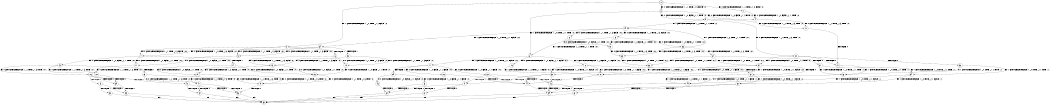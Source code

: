 digraph BCG {
size = "7, 10.5";
center = TRUE;
node [shape = circle];
0 [peripheries = 2];
0 -> 1 [label = "EX !0 !ATOMIC_EXCH_BRANCH (1, +1, TRUE, +1, 3, FALSE) !:0:"];
0 -> 2 [label = "EX !1 !ATOMIC_EXCH_BRANCH (1, +0, TRUE, +1, 1, FALSE) !:0:"];
0 -> 3 [label = "EX !0 !ATOMIC_EXCH_BRANCH (1, +1, TRUE, +1, 3, FALSE) !:0:"];
1 -> 4 [label = "EX !0 !ATOMIC_EXCH_BRANCH (1, +0, FALSE, +1, 1, TRUE) !:0:"];
2 -> 5 [label = "EX !0 !ATOMIC_EXCH_BRANCH (1, +1, TRUE, +1, 3, FALSE) !:0:1:"];
2 -> 6 [label = "TERMINATE !1"];
2 -> 7 [label = "EX !0 !ATOMIC_EXCH_BRANCH (1, +1, TRUE, +1, 3, FALSE) !:0:1:"];
3 -> 4 [label = "EX !0 !ATOMIC_EXCH_BRANCH (1, +0, FALSE, +1, 1, TRUE) !:0:"];
3 -> 8 [label = "EX !1 !ATOMIC_EXCH_BRANCH (1, +0, TRUE, +1, 1, TRUE) !:0:"];
3 -> 9 [label = "EX !0 !ATOMIC_EXCH_BRANCH (1, +0, FALSE, +1, 1, TRUE) !:0:"];
4 -> 10 [label = "EX !0 !ATOMIC_EXCH_BRANCH (1, +1, TRUE, +1, 3, TRUE) !:0:"];
5 -> 11 [label = "EX !0 !ATOMIC_EXCH_BRANCH (1, +0, FALSE, +1, 1, TRUE) !:0:1:"];
6 -> 12 [label = "EX !0 !ATOMIC_EXCH_BRANCH (1, +1, TRUE, +1, 3, FALSE) !:0:"];
6 -> 13 [label = "EX !0 !ATOMIC_EXCH_BRANCH (1, +1, TRUE, +1, 3, FALSE) !:0:"];
7 -> 11 [label = "EX !0 !ATOMIC_EXCH_BRANCH (1, +0, FALSE, +1, 1, TRUE) !:0:1:"];
7 -> 14 [label = "TERMINATE !1"];
7 -> 15 [label = "EX !0 !ATOMIC_EXCH_BRANCH (1, +0, FALSE, +1, 1, TRUE) !:0:1:"];
8 -> 16 [label = "EX !0 !ATOMIC_EXCH_BRANCH (1, +0, FALSE, +1, 1, FALSE) !:0:1:"];
8 -> 17 [label = "EX !1 !ATOMIC_EXCH_BRANCH (1, +0, TRUE, +1, 1, FALSE) !:0:1:"];
8 -> 18 [label = "EX !0 !ATOMIC_EXCH_BRANCH (1, +0, FALSE, +1, 1, FALSE) !:0:1:"];
9 -> 10 [label = "EX !0 !ATOMIC_EXCH_BRANCH (1, +1, TRUE, +1, 3, TRUE) !:0:"];
9 -> 19 [label = "EX !1 !ATOMIC_EXCH_BRANCH (1, +0, TRUE, +1, 1, TRUE) !:0:"];
9 -> 20 [label = "EX !0 !ATOMIC_EXCH_BRANCH (1, +1, TRUE, +1, 3, TRUE) !:0:"];
10 -> 21 [label = "TERMINATE !0"];
11 -> 22 [label = "EX !0 !ATOMIC_EXCH_BRANCH (1, +1, TRUE, +1, 3, TRUE) !:0:1:"];
12 -> 23 [label = "EX !0 !ATOMIC_EXCH_BRANCH (1, +0, FALSE, +1, 1, TRUE) !:0:"];
13 -> 23 [label = "EX !0 !ATOMIC_EXCH_BRANCH (1, +0, FALSE, +1, 1, TRUE) !:0:"];
13 -> 24 [label = "EX !0 !ATOMIC_EXCH_BRANCH (1, +0, FALSE, +1, 1, TRUE) !:0:"];
14 -> 23 [label = "EX !0 !ATOMIC_EXCH_BRANCH (1, +0, FALSE, +1, 1, TRUE) !:0:"];
14 -> 24 [label = "EX !0 !ATOMIC_EXCH_BRANCH (1, +0, FALSE, +1, 1, TRUE) !:0:"];
15 -> 22 [label = "EX !0 !ATOMIC_EXCH_BRANCH (1, +1, TRUE, +1, 3, TRUE) !:0:1:"];
15 -> 25 [label = "TERMINATE !1"];
15 -> 26 [label = "EX !0 !ATOMIC_EXCH_BRANCH (1, +1, TRUE, +1, 3, TRUE) !:0:1:"];
16 -> 27 [label = "EX !1 !ATOMIC_EXCH_BRANCH (1, +0, TRUE, +1, 1, FALSE) !:0:1:"];
17 -> 28 [label = "EX !0 !ATOMIC_EXCH_BRANCH (1, +0, FALSE, +1, 1, FALSE) !:0:1:"];
17 -> 29 [label = "TERMINATE !1"];
17 -> 30 [label = "EX !0 !ATOMIC_EXCH_BRANCH (1, +0, FALSE, +1, 1, FALSE) !:0:1:"];
18 -> 27 [label = "EX !1 !ATOMIC_EXCH_BRANCH (1, +0, TRUE, +1, 1, FALSE) !:0:1:"];
18 -> 31 [label = "TERMINATE !0"];
18 -> 32 [label = "EX !1 !ATOMIC_EXCH_BRANCH (1, +0, TRUE, +1, 1, FALSE) !:0:1:"];
19 -> 33 [label = "EX !0 !ATOMIC_EXCH_BRANCH (1, +1, TRUE, +1, 3, FALSE) !:0:1:"];
19 -> 34 [label = "EX !1 !ATOMIC_EXCH_BRANCH (1, +0, TRUE, +1, 1, FALSE) !:0:1:"];
19 -> 35 [label = "EX !0 !ATOMIC_EXCH_BRANCH (1, +1, TRUE, +1, 3, FALSE) !:0:1:"];
20 -> 21 [label = "TERMINATE !0"];
20 -> 36 [label = "TERMINATE !0"];
20 -> 37 [label = "EX !1 !ATOMIC_EXCH_BRANCH (1, +0, TRUE, +1, 1, TRUE) !:0:"];
21 -> 38 [label = "EX !1 !ATOMIC_EXCH_BRANCH (1, +0, TRUE, +1, 1, TRUE) !:1:"];
22 -> 39 [label = "TERMINATE !0"];
23 -> 40 [label = "EX !0 !ATOMIC_EXCH_BRANCH (1, +1, TRUE, +1, 3, TRUE) !:0:"];
24 -> 40 [label = "EX !0 !ATOMIC_EXCH_BRANCH (1, +1, TRUE, +1, 3, TRUE) !:0:"];
24 -> 41 [label = "EX !0 !ATOMIC_EXCH_BRANCH (1, +1, TRUE, +1, 3, TRUE) !:0:"];
25 -> 40 [label = "EX !0 !ATOMIC_EXCH_BRANCH (1, +1, TRUE, +1, 3, TRUE) !:0:"];
25 -> 41 [label = "EX !0 !ATOMIC_EXCH_BRANCH (1, +1, TRUE, +1, 3, TRUE) !:0:"];
26 -> 39 [label = "TERMINATE !0"];
26 -> 42 [label = "TERMINATE !1"];
26 -> 43 [label = "TERMINATE !0"];
27 -> 44 [label = "TERMINATE !0"];
28 -> 44 [label = "TERMINATE !0"];
29 -> 45 [label = "EX !0 !ATOMIC_EXCH_BRANCH (1, +0, FALSE, +1, 1, FALSE) !:0:"];
29 -> 46 [label = "EX !0 !ATOMIC_EXCH_BRANCH (1, +0, FALSE, +1, 1, FALSE) !:0:"];
30 -> 44 [label = "TERMINATE !0"];
30 -> 47 [label = "TERMINATE !1"];
30 -> 48 [label = "TERMINATE !0"];
31 -> 49 [label = "EX !1 !ATOMIC_EXCH_BRANCH (1, +0, TRUE, +1, 1, FALSE) !:1:"];
31 -> 50 [label = "EX !1 !ATOMIC_EXCH_BRANCH (1, +0, TRUE, +1, 1, FALSE) !:1:"];
32 -> 44 [label = "TERMINATE !0"];
32 -> 47 [label = "TERMINATE !1"];
32 -> 48 [label = "TERMINATE !0"];
33 -> 51 [label = "EX !0 !ATOMIC_EXCH_BRANCH (1, +0, FALSE, +1, 1, TRUE) !:0:1:"];
34 -> 5 [label = "EX !0 !ATOMIC_EXCH_BRANCH (1, +1, TRUE, +1, 3, FALSE) !:0:1:"];
34 -> 52 [label = "TERMINATE !1"];
34 -> 7 [label = "EX !0 !ATOMIC_EXCH_BRANCH (1, +1, TRUE, +1, 3, FALSE) !:0:1:"];
35 -> 51 [label = "EX !0 !ATOMIC_EXCH_BRANCH (1, +0, FALSE, +1, 1, TRUE) !:0:1:"];
35 -> 8 [label = "EX !1 !ATOMIC_EXCH_BRANCH (1, +0, TRUE, +1, 1, TRUE) !:0:1:"];
35 -> 53 [label = "EX !0 !ATOMIC_EXCH_BRANCH (1, +0, FALSE, +1, 1, TRUE) !:0:1:"];
36 -> 38 [label = "EX !1 !ATOMIC_EXCH_BRANCH (1, +0, TRUE, +1, 1, TRUE) !:1:"];
36 -> 54 [label = "EX !1 !ATOMIC_EXCH_BRANCH (1, +0, TRUE, +1, 1, TRUE) !:1:"];
37 -> 27 [label = "EX !1 !ATOMIC_EXCH_BRANCH (1, +0, TRUE, +1, 1, FALSE) !:0:1:"];
37 -> 31 [label = "TERMINATE !0"];
37 -> 32 [label = "EX !1 !ATOMIC_EXCH_BRANCH (1, +0, TRUE, +1, 1, FALSE) !:0:1:"];
38 -> 49 [label = "EX !1 !ATOMIC_EXCH_BRANCH (1, +0, TRUE, +1, 1, FALSE) !:1:"];
39 -> 55 [label = "TERMINATE !1"];
40 -> 56 [label = "TERMINATE !0"];
41 -> 56 [label = "TERMINATE !0"];
41 -> 57 [label = "TERMINATE !0"];
42 -> 56 [label = "TERMINATE !0"];
42 -> 57 [label = "TERMINATE !0"];
43 -> 55 [label = "TERMINATE !1"];
43 -> 58 [label = "TERMINATE !1"];
44 -> 59 [label = "TERMINATE !1"];
45 -> 60 [label = "TERMINATE !0"];
46 -> 60 [label = "TERMINATE !0"];
46 -> 61 [label = "TERMINATE !0"];
47 -> 60 [label = "TERMINATE !0"];
47 -> 61 [label = "TERMINATE !0"];
48 -> 59 [label = "TERMINATE !1"];
48 -> 62 [label = "TERMINATE !1"];
49 -> 59 [label = "TERMINATE !1"];
50 -> 59 [label = "TERMINATE !1"];
50 -> 62 [label = "TERMINATE !1"];
51 -> 63 [label = "EX !0 !ATOMIC_EXCH_BRANCH (1, +1, TRUE, +1, 3, TRUE) !:0:1:"];
52 -> 12 [label = "EX !0 !ATOMIC_EXCH_BRANCH (1, +1, TRUE, +1, 3, FALSE) !:0:"];
52 -> 13 [label = "EX !0 !ATOMIC_EXCH_BRANCH (1, +1, TRUE, +1, 3, FALSE) !:0:"];
53 -> 63 [label = "EX !0 !ATOMIC_EXCH_BRANCH (1, +1, TRUE, +1, 3, TRUE) !:0:1:"];
53 -> 19 [label = "EX !1 !ATOMIC_EXCH_BRANCH (1, +0, TRUE, +1, 1, TRUE) !:0:1:"];
53 -> 64 [label = "EX !0 !ATOMIC_EXCH_BRANCH (1, +1, TRUE, +1, 3, TRUE) !:0:1:"];
54 -> 49 [label = "EX !1 !ATOMIC_EXCH_BRANCH (1, +0, TRUE, +1, 1, FALSE) !:1:"];
54 -> 50 [label = "EX !1 !ATOMIC_EXCH_BRANCH (1, +0, TRUE, +1, 1, FALSE) !:1:"];
55 -> 65 [label = "exit"];
56 -> 65 [label = "exit"];
57 -> 65 [label = "exit"];
58 -> 65 [label = "exit"];
59 -> 65 [label = "exit"];
60 -> 65 [label = "exit"];
61 -> 65 [label = "exit"];
62 -> 65 [label = "exit"];
63 -> 66 [label = "EX !1 !ATOMIC_EXCH_BRANCH (1, +0, TRUE, +1, 1, TRUE) !:0:1:"];
64 -> 66 [label = "EX !1 !ATOMIC_EXCH_BRANCH (1, +0, TRUE, +1, 1, TRUE) !:0:1:"];
64 -> 67 [label = "TERMINATE !0"];
64 -> 37 [label = "EX !1 !ATOMIC_EXCH_BRANCH (1, +0, TRUE, +1, 1, TRUE) !:0:1:"];
66 -> 27 [label = "EX !1 !ATOMIC_EXCH_BRANCH (1, +0, TRUE, +1, 1, FALSE) !:0:1:"];
67 -> 38 [label = "EX !1 !ATOMIC_EXCH_BRANCH (1, +0, TRUE, +1, 1, TRUE) !:1:"];
67 -> 54 [label = "EX !1 !ATOMIC_EXCH_BRANCH (1, +0, TRUE, +1, 1, TRUE) !:1:"];
}
